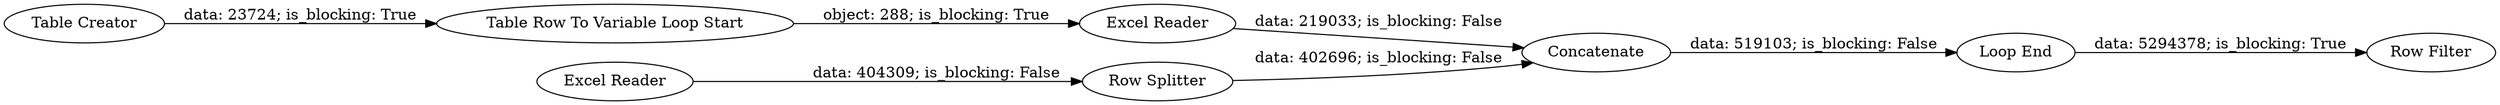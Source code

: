 digraph {
	"7158201361281439364_112" [label="Row Splitter"]
	"7158201361281439364_6" [label="Loop End"]
	"7158201361281439364_97" [label="Table Creator"]
	"7158201361281439364_111" [label="Excel Reader"]
	"7158201361281439364_95" [label="Table Row To Variable Loop Start"]
	"7158201361281439364_104" [label="Row Filter"]
	"7158201361281439364_113" [label=Concatenate]
	"7158201361281439364_96" [label="Excel Reader"]
	"7158201361281439364_96" -> "7158201361281439364_113" [label="data: 219033; is_blocking: False"]
	"7158201361281439364_111" -> "7158201361281439364_112" [label="data: 404309; is_blocking: False"]
	"7158201361281439364_95" -> "7158201361281439364_96" [label="object: 288; is_blocking: True"]
	"7158201361281439364_6" -> "7158201361281439364_104" [label="data: 5294378; is_blocking: True"]
	"7158201361281439364_112" -> "7158201361281439364_113" [label="data: 402696; is_blocking: False"]
	"7158201361281439364_113" -> "7158201361281439364_6" [label="data: 519103; is_blocking: False"]
	"7158201361281439364_97" -> "7158201361281439364_95" [label="data: 23724; is_blocking: True"]
	rankdir=LR
}
